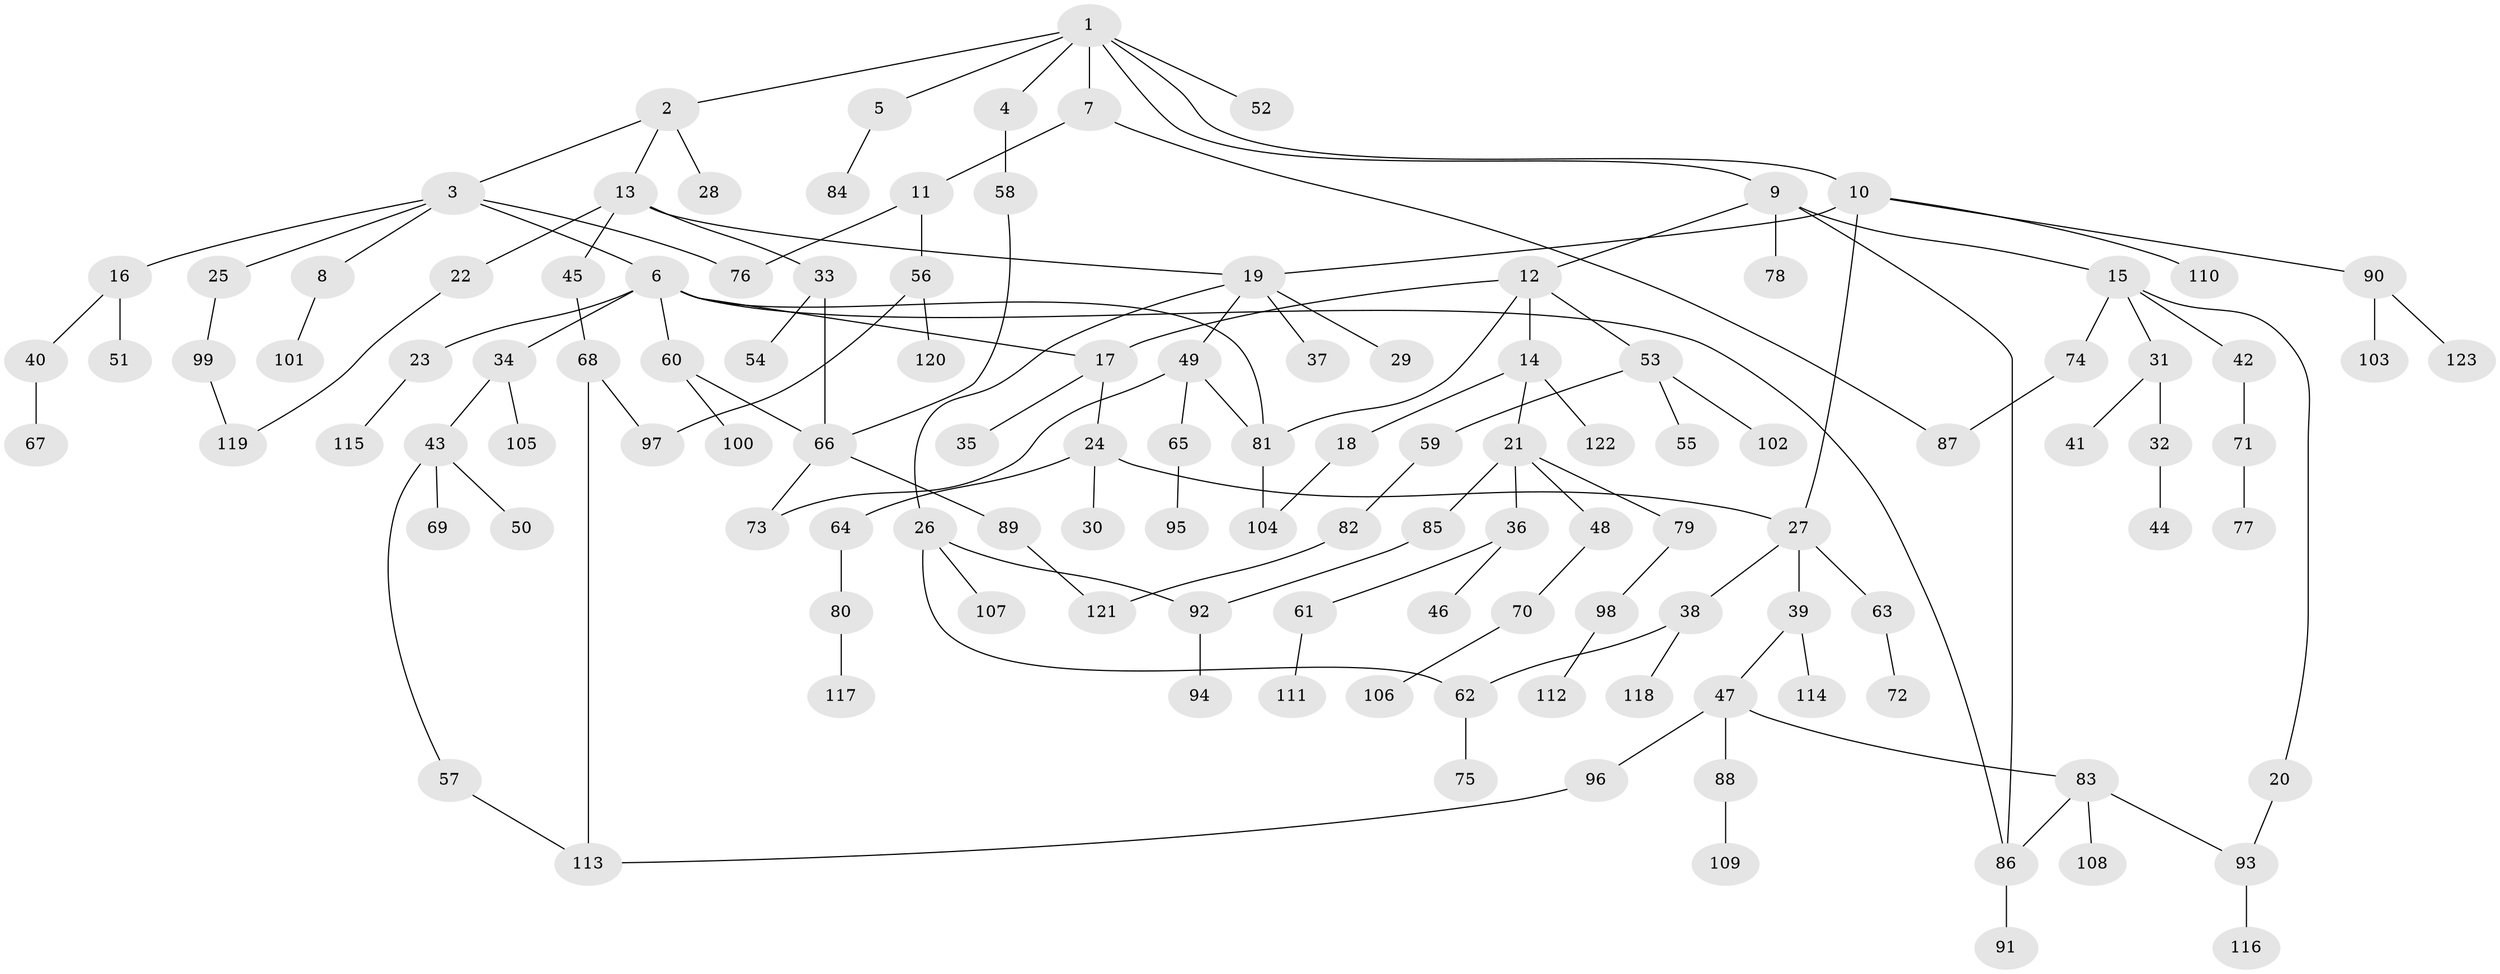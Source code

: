 // Generated by graph-tools (version 1.1) at 2025/49/03/09/25 03:49:15]
// undirected, 123 vertices, 143 edges
graph export_dot {
graph [start="1"]
  node [color=gray90,style=filled];
  1;
  2;
  3;
  4;
  5;
  6;
  7;
  8;
  9;
  10;
  11;
  12;
  13;
  14;
  15;
  16;
  17;
  18;
  19;
  20;
  21;
  22;
  23;
  24;
  25;
  26;
  27;
  28;
  29;
  30;
  31;
  32;
  33;
  34;
  35;
  36;
  37;
  38;
  39;
  40;
  41;
  42;
  43;
  44;
  45;
  46;
  47;
  48;
  49;
  50;
  51;
  52;
  53;
  54;
  55;
  56;
  57;
  58;
  59;
  60;
  61;
  62;
  63;
  64;
  65;
  66;
  67;
  68;
  69;
  70;
  71;
  72;
  73;
  74;
  75;
  76;
  77;
  78;
  79;
  80;
  81;
  82;
  83;
  84;
  85;
  86;
  87;
  88;
  89;
  90;
  91;
  92;
  93;
  94;
  95;
  96;
  97;
  98;
  99;
  100;
  101;
  102;
  103;
  104;
  105;
  106;
  107;
  108;
  109;
  110;
  111;
  112;
  113;
  114;
  115;
  116;
  117;
  118;
  119;
  120;
  121;
  122;
  123;
  1 -- 2;
  1 -- 4;
  1 -- 5;
  1 -- 7;
  1 -- 9;
  1 -- 10;
  1 -- 52;
  2 -- 3;
  2 -- 13;
  2 -- 28;
  3 -- 6;
  3 -- 8;
  3 -- 16;
  3 -- 25;
  3 -- 76;
  4 -- 58;
  5 -- 84;
  6 -- 17;
  6 -- 23;
  6 -- 34;
  6 -- 60;
  6 -- 81;
  6 -- 86;
  7 -- 11;
  7 -- 87;
  8 -- 101;
  9 -- 12;
  9 -- 15;
  9 -- 78;
  9 -- 86;
  10 -- 90;
  10 -- 110;
  10 -- 19;
  10 -- 27;
  11 -- 56;
  11 -- 76;
  12 -- 14;
  12 -- 53;
  12 -- 17;
  12 -- 81;
  13 -- 19;
  13 -- 22;
  13 -- 33;
  13 -- 45;
  14 -- 18;
  14 -- 21;
  14 -- 122;
  15 -- 20;
  15 -- 31;
  15 -- 42;
  15 -- 74;
  16 -- 40;
  16 -- 51;
  17 -- 24;
  17 -- 35;
  18 -- 104;
  19 -- 26;
  19 -- 29;
  19 -- 37;
  19 -- 49;
  20 -- 93;
  21 -- 36;
  21 -- 48;
  21 -- 79;
  21 -- 85;
  22 -- 119;
  23 -- 115;
  24 -- 27;
  24 -- 30;
  24 -- 64;
  25 -- 99;
  26 -- 92;
  26 -- 107;
  26 -- 62;
  27 -- 38;
  27 -- 39;
  27 -- 63;
  31 -- 32;
  31 -- 41;
  32 -- 44;
  33 -- 54;
  33 -- 66;
  34 -- 43;
  34 -- 105;
  36 -- 46;
  36 -- 61;
  38 -- 62;
  38 -- 118;
  39 -- 47;
  39 -- 114;
  40 -- 67;
  42 -- 71;
  43 -- 50;
  43 -- 57;
  43 -- 69;
  45 -- 68;
  47 -- 83;
  47 -- 88;
  47 -- 96;
  48 -- 70;
  49 -- 65;
  49 -- 81;
  49 -- 73;
  53 -- 55;
  53 -- 59;
  53 -- 102;
  56 -- 97;
  56 -- 120;
  57 -- 113;
  58 -- 66;
  59 -- 82;
  60 -- 100;
  60 -- 66;
  61 -- 111;
  62 -- 75;
  63 -- 72;
  64 -- 80;
  65 -- 95;
  66 -- 73;
  66 -- 89;
  68 -- 113;
  68 -- 97;
  70 -- 106;
  71 -- 77;
  74 -- 87;
  79 -- 98;
  80 -- 117;
  81 -- 104;
  82 -- 121;
  83 -- 86;
  83 -- 93;
  83 -- 108;
  85 -- 92;
  86 -- 91;
  88 -- 109;
  89 -- 121;
  90 -- 103;
  90 -- 123;
  92 -- 94;
  93 -- 116;
  96 -- 113;
  98 -- 112;
  99 -- 119;
}

